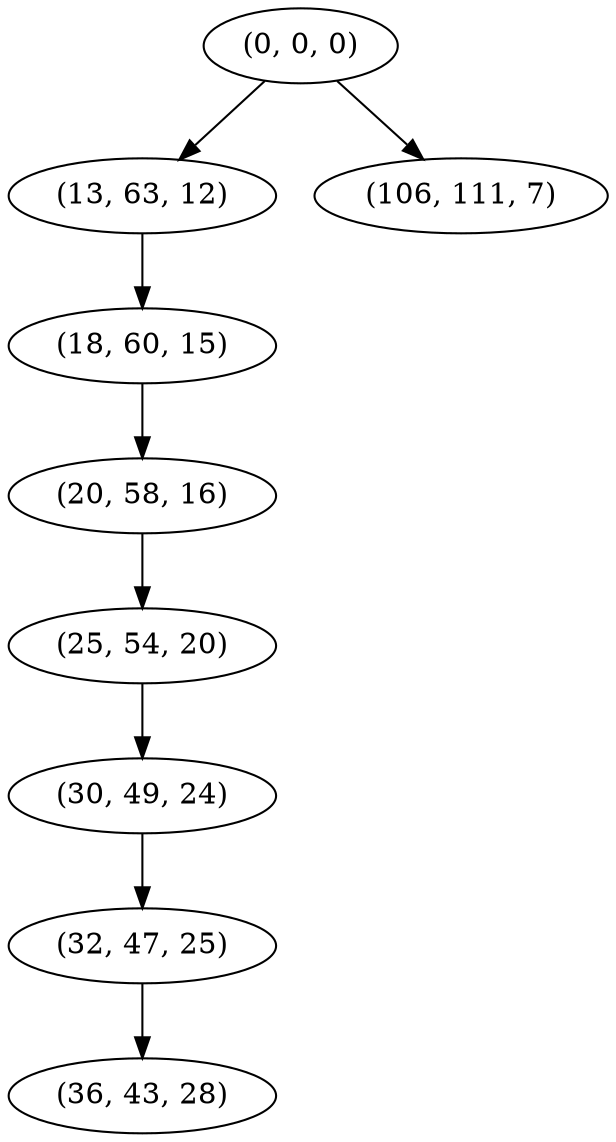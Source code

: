 digraph tree {
    "(0, 0, 0)";
    "(13, 63, 12)";
    "(18, 60, 15)";
    "(20, 58, 16)";
    "(25, 54, 20)";
    "(30, 49, 24)";
    "(32, 47, 25)";
    "(36, 43, 28)";
    "(106, 111, 7)";
    "(0, 0, 0)" -> "(13, 63, 12)";
    "(0, 0, 0)" -> "(106, 111, 7)";
    "(13, 63, 12)" -> "(18, 60, 15)";
    "(18, 60, 15)" -> "(20, 58, 16)";
    "(20, 58, 16)" -> "(25, 54, 20)";
    "(25, 54, 20)" -> "(30, 49, 24)";
    "(30, 49, 24)" -> "(32, 47, 25)";
    "(32, 47, 25)" -> "(36, 43, 28)";
}

